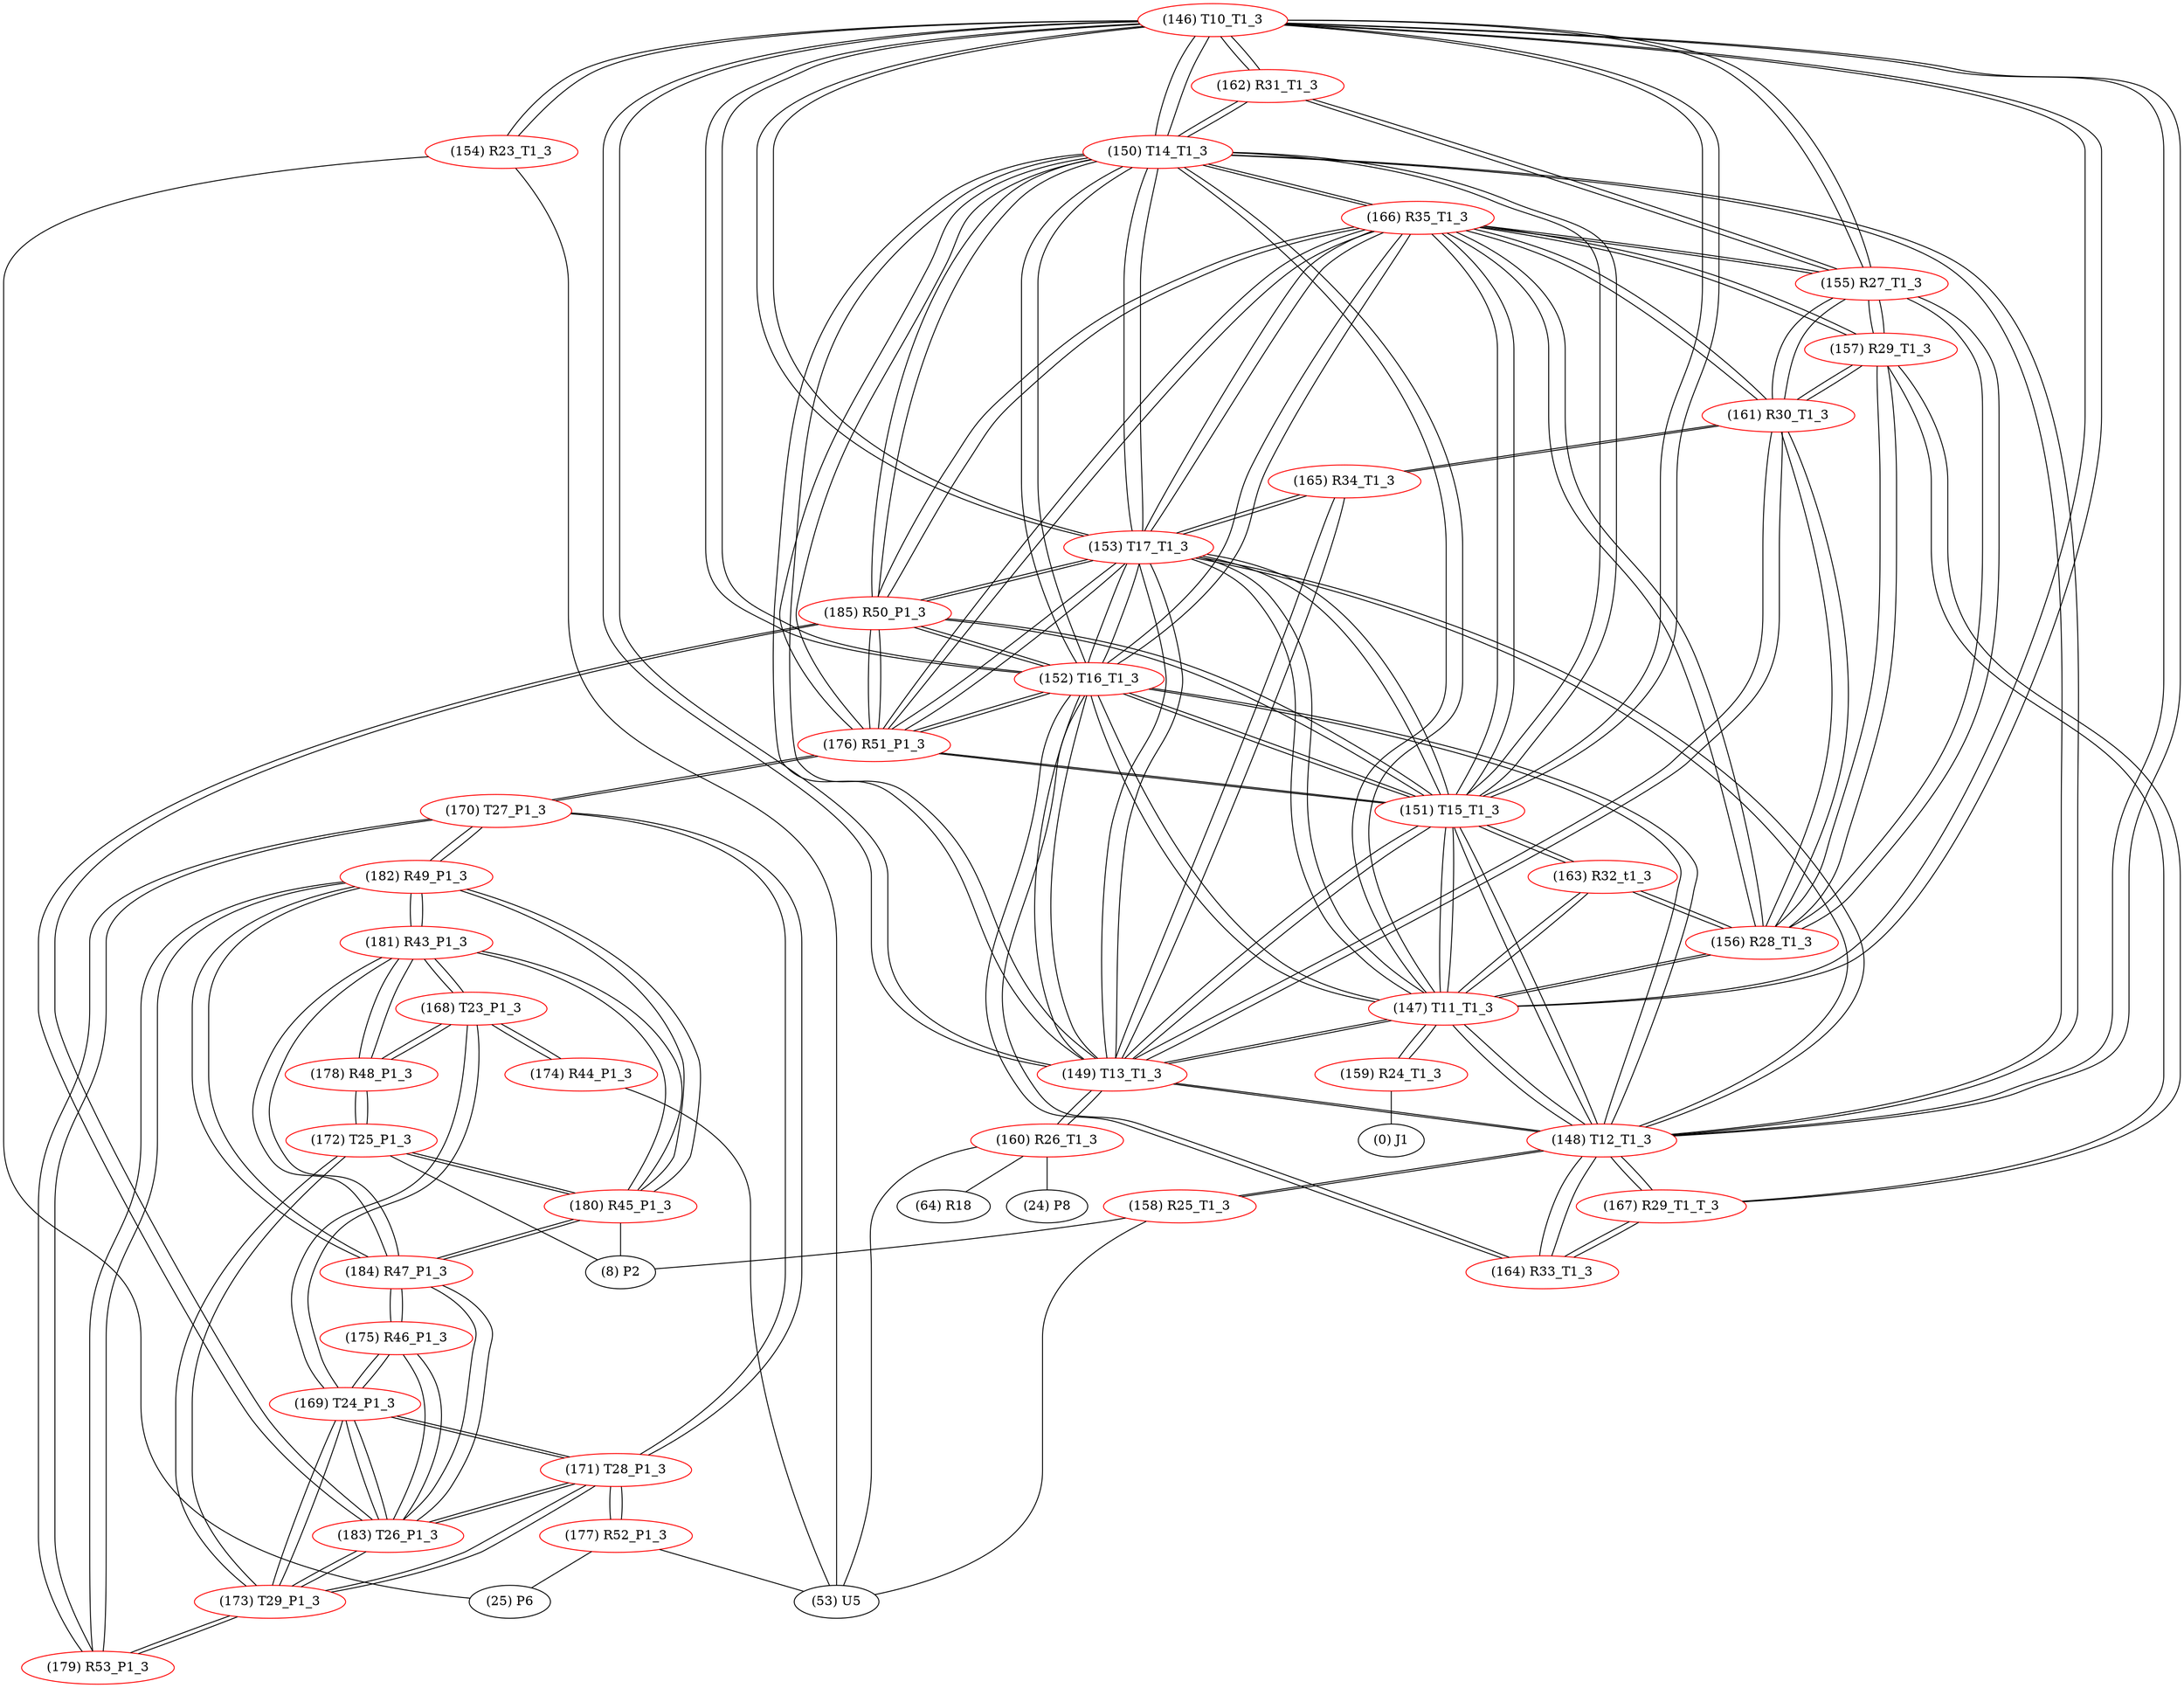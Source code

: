 graph {
	146 [label="(146) T10_T1_3" color=red]
	154 [label="(154) R23_T1_3"]
	162 [label="(162) R31_T1_3"]
	155 [label="(155) R27_T1_3"]
	152 [label="(152) T16_T1_3"]
	153 [label="(153) T17_T1_3"]
	151 [label="(151) T15_T1_3"]
	148 [label="(148) T12_T1_3"]
	150 [label="(150) T14_T1_3"]
	149 [label="(149) T13_T1_3"]
	147 [label="(147) T11_T1_3"]
	147 [label="(147) T11_T1_3" color=red]
	159 [label="(159) R24_T1_3"]
	156 [label="(156) R28_T1_3"]
	163 [label="(163) R32_t1_3"]
	146 [label="(146) T10_T1_3"]
	152 [label="(152) T16_T1_3"]
	153 [label="(153) T17_T1_3"]
	151 [label="(151) T15_T1_3"]
	148 [label="(148) T12_T1_3"]
	150 [label="(150) T14_T1_3"]
	149 [label="(149) T13_T1_3"]
	148 [label="(148) T12_T1_3" color=red]
	164 [label="(164) R33_T1_3"]
	167 [label="(167) R29_T1_T_3"]
	158 [label="(158) R25_T1_3"]
	146 [label="(146) T10_T1_3"]
	152 [label="(152) T16_T1_3"]
	153 [label="(153) T17_T1_3"]
	151 [label="(151) T15_T1_3"]
	150 [label="(150) T14_T1_3"]
	149 [label="(149) T13_T1_3"]
	147 [label="(147) T11_T1_3"]
	149 [label="(149) T13_T1_3" color=red]
	161 [label="(161) R30_T1_3"]
	165 [label="(165) R34_T1_3"]
	160 [label="(160) R26_T1_3"]
	146 [label="(146) T10_T1_3"]
	152 [label="(152) T16_T1_3"]
	153 [label="(153) T17_T1_3"]
	151 [label="(151) T15_T1_3"]
	148 [label="(148) T12_T1_3"]
	150 [label="(150) T14_T1_3"]
	147 [label="(147) T11_T1_3"]
	150 [label="(150) T14_T1_3" color=red]
	146 [label="(146) T10_T1_3"]
	152 [label="(152) T16_T1_3"]
	153 [label="(153) T17_T1_3"]
	151 [label="(151) T15_T1_3"]
	148 [label="(148) T12_T1_3"]
	149 [label="(149) T13_T1_3"]
	147 [label="(147) T11_T1_3"]
	162 [label="(162) R31_T1_3"]
	176 [label="(176) R51_P1_3"]
	185 [label="(185) R50_P1_3"]
	166 [label="(166) R35_T1_3"]
	151 [label="(151) T15_T1_3" color=red]
	163 [label="(163) R32_t1_3"]
	146 [label="(146) T10_T1_3"]
	152 [label="(152) T16_T1_3"]
	153 [label="(153) T17_T1_3"]
	148 [label="(148) T12_T1_3"]
	150 [label="(150) T14_T1_3"]
	149 [label="(149) T13_T1_3"]
	147 [label="(147) T11_T1_3"]
	176 [label="(176) R51_P1_3"]
	185 [label="(185) R50_P1_3"]
	166 [label="(166) R35_T1_3"]
	152 [label="(152) T16_T1_3" color=red]
	164 [label="(164) R33_T1_3"]
	146 [label="(146) T10_T1_3"]
	153 [label="(153) T17_T1_3"]
	151 [label="(151) T15_T1_3"]
	148 [label="(148) T12_T1_3"]
	150 [label="(150) T14_T1_3"]
	149 [label="(149) T13_T1_3"]
	147 [label="(147) T11_T1_3"]
	176 [label="(176) R51_P1_3"]
	185 [label="(185) R50_P1_3"]
	166 [label="(166) R35_T1_3"]
	153 [label="(153) T17_T1_3" color=red]
	165 [label="(165) R34_T1_3"]
	146 [label="(146) T10_T1_3"]
	152 [label="(152) T16_T1_3"]
	151 [label="(151) T15_T1_3"]
	148 [label="(148) T12_T1_3"]
	150 [label="(150) T14_T1_3"]
	149 [label="(149) T13_T1_3"]
	147 [label="(147) T11_T1_3"]
	176 [label="(176) R51_P1_3"]
	185 [label="(185) R50_P1_3"]
	166 [label="(166) R35_T1_3"]
	154 [label="(154) R23_T1_3" color=red]
	53 [label="(53) U5"]
	25 [label="(25) P6"]
	146 [label="(146) T10_T1_3"]
	155 [label="(155) R27_T1_3" color=red]
	161 [label="(161) R30_T1_3"]
	166 [label="(166) R35_T1_3"]
	157 [label="(157) R29_T1_3"]
	156 [label="(156) R28_T1_3"]
	146 [label="(146) T10_T1_3"]
	162 [label="(162) R31_T1_3"]
	156 [label="(156) R28_T1_3" color=red]
	161 [label="(161) R30_T1_3"]
	166 [label="(166) R35_T1_3"]
	157 [label="(157) R29_T1_3"]
	155 [label="(155) R27_T1_3"]
	147 [label="(147) T11_T1_3"]
	163 [label="(163) R32_t1_3"]
	157 [label="(157) R29_T1_3" color=red]
	161 [label="(161) R30_T1_3"]
	166 [label="(166) R35_T1_3"]
	156 [label="(156) R28_T1_3"]
	155 [label="(155) R27_T1_3"]
	167 [label="(167) R29_T1_T_3"]
	158 [label="(158) R25_T1_3" color=red]
	8 [label="(8) P2"]
	53 [label="(53) U5"]
	148 [label="(148) T12_T1_3"]
	159 [label="(159) R24_T1_3" color=red]
	0 [label="(0) J1"]
	147 [label="(147) T11_T1_3"]
	160 [label="(160) R26_T1_3" color=red]
	53 [label="(53) U5"]
	64 [label="(64) R18"]
	24 [label="(24) P8"]
	149 [label="(149) T13_T1_3"]
	161 [label="(161) R30_T1_3" color=red]
	166 [label="(166) R35_T1_3"]
	157 [label="(157) R29_T1_3"]
	156 [label="(156) R28_T1_3"]
	155 [label="(155) R27_T1_3"]
	165 [label="(165) R34_T1_3"]
	149 [label="(149) T13_T1_3"]
	162 [label="(162) R31_T1_3" color=red]
	146 [label="(146) T10_T1_3"]
	155 [label="(155) R27_T1_3"]
	150 [label="(150) T14_T1_3"]
	163 [label="(163) R32_t1_3" color=red]
	151 [label="(151) T15_T1_3"]
	147 [label="(147) T11_T1_3"]
	156 [label="(156) R28_T1_3"]
	164 [label="(164) R33_T1_3" color=red]
	152 [label="(152) T16_T1_3"]
	167 [label="(167) R29_T1_T_3"]
	148 [label="(148) T12_T1_3"]
	165 [label="(165) R34_T1_3" color=red]
	153 [label="(153) T17_T1_3"]
	161 [label="(161) R30_T1_3"]
	149 [label="(149) T13_T1_3"]
	166 [label="(166) R35_T1_3" color=red]
	161 [label="(161) R30_T1_3"]
	157 [label="(157) R29_T1_3"]
	156 [label="(156) R28_T1_3"]
	155 [label="(155) R27_T1_3"]
	176 [label="(176) R51_P1_3"]
	185 [label="(185) R50_P1_3"]
	153 [label="(153) T17_T1_3"]
	152 [label="(152) T16_T1_3"]
	151 [label="(151) T15_T1_3"]
	150 [label="(150) T14_T1_3"]
	167 [label="(167) R29_T1_T_3" color=red]
	164 [label="(164) R33_T1_3"]
	148 [label="(148) T12_T1_3"]
	157 [label="(157) R29_T1_3"]
	168 [label="(168) T23_P1_3" color=red]
	178 [label="(178) R48_P1_3"]
	181 [label="(181) R43_P1_3"]
	169 [label="(169) T24_P1_3"]
	174 [label="(174) R44_P1_3"]
	169 [label="(169) T24_P1_3" color=red]
	183 [label="(183) T26_P1_3"]
	173 [label="(173) T29_P1_3"]
	171 [label="(171) T28_P1_3"]
	175 [label="(175) R46_P1_3"]
	168 [label="(168) T23_P1_3"]
	170 [label="(170) T27_P1_3" color=red]
	176 [label="(176) R51_P1_3"]
	171 [label="(171) T28_P1_3"]
	179 [label="(179) R53_P1_3"]
	182 [label="(182) R49_P1_3"]
	171 [label="(171) T28_P1_3" color=red]
	183 [label="(183) T26_P1_3"]
	169 [label="(169) T24_P1_3"]
	173 [label="(173) T29_P1_3"]
	177 [label="(177) R52_P1_3"]
	170 [label="(170) T27_P1_3"]
	172 [label="(172) T25_P1_3" color=red]
	173 [label="(173) T29_P1_3"]
	178 [label="(178) R48_P1_3"]
	180 [label="(180) R45_P1_3"]
	8 [label="(8) P2"]
	173 [label="(173) T29_P1_3" color=red]
	183 [label="(183) T26_P1_3"]
	169 [label="(169) T24_P1_3"]
	171 [label="(171) T28_P1_3"]
	172 [label="(172) T25_P1_3"]
	179 [label="(179) R53_P1_3"]
	174 [label="(174) R44_P1_3" color=red]
	53 [label="(53) U5"]
	168 [label="(168) T23_P1_3"]
	175 [label="(175) R46_P1_3" color=red]
	183 [label="(183) T26_P1_3"]
	184 [label="(184) R47_P1_3"]
	169 [label="(169) T24_P1_3"]
	176 [label="(176) R51_P1_3" color=red]
	170 [label="(170) T27_P1_3"]
	185 [label="(185) R50_P1_3"]
	153 [label="(153) T17_T1_3"]
	166 [label="(166) R35_T1_3"]
	152 [label="(152) T16_T1_3"]
	151 [label="(151) T15_T1_3"]
	150 [label="(150) T14_T1_3"]
	177 [label="(177) R52_P1_3" color=red]
	53 [label="(53) U5"]
	25 [label="(25) P6"]
	171 [label="(171) T28_P1_3"]
	178 [label="(178) R48_P1_3" color=red]
	172 [label="(172) T25_P1_3"]
	168 [label="(168) T23_P1_3"]
	181 [label="(181) R43_P1_3"]
	179 [label="(179) R53_P1_3" color=red]
	173 [label="(173) T29_P1_3"]
	170 [label="(170) T27_P1_3"]
	182 [label="(182) R49_P1_3"]
	180 [label="(180) R45_P1_3" color=red]
	184 [label="(184) R47_P1_3"]
	181 [label="(181) R43_P1_3"]
	182 [label="(182) R49_P1_3"]
	172 [label="(172) T25_P1_3"]
	8 [label="(8) P2"]
	181 [label="(181) R43_P1_3" color=red]
	178 [label="(178) R48_P1_3"]
	168 [label="(168) T23_P1_3"]
	184 [label="(184) R47_P1_3"]
	180 [label="(180) R45_P1_3"]
	182 [label="(182) R49_P1_3"]
	182 [label="(182) R49_P1_3" color=red]
	184 [label="(184) R47_P1_3"]
	180 [label="(180) R45_P1_3"]
	181 [label="(181) R43_P1_3"]
	170 [label="(170) T27_P1_3"]
	179 [label="(179) R53_P1_3"]
	183 [label="(183) T26_P1_3" color=red]
	185 [label="(185) R50_P1_3"]
	169 [label="(169) T24_P1_3"]
	173 [label="(173) T29_P1_3"]
	171 [label="(171) T28_P1_3"]
	175 [label="(175) R46_P1_3"]
	184 [label="(184) R47_P1_3"]
	184 [label="(184) R47_P1_3" color=red]
	180 [label="(180) R45_P1_3"]
	181 [label="(181) R43_P1_3"]
	182 [label="(182) R49_P1_3"]
	183 [label="(183) T26_P1_3"]
	175 [label="(175) R46_P1_3"]
	185 [label="(185) R50_P1_3" color=red]
	183 [label="(183) T26_P1_3"]
	176 [label="(176) R51_P1_3"]
	153 [label="(153) T17_T1_3"]
	166 [label="(166) R35_T1_3"]
	152 [label="(152) T16_T1_3"]
	151 [label="(151) T15_T1_3"]
	150 [label="(150) T14_T1_3"]
	146 -- 154
	146 -- 162
	146 -- 155
	146 -- 152
	146 -- 153
	146 -- 151
	146 -- 148
	146 -- 150
	146 -- 149
	146 -- 147
	147 -- 159
	147 -- 156
	147 -- 163
	147 -- 146
	147 -- 152
	147 -- 153
	147 -- 151
	147 -- 148
	147 -- 150
	147 -- 149
	148 -- 164
	148 -- 167
	148 -- 158
	148 -- 146
	148 -- 152
	148 -- 153
	148 -- 151
	148 -- 150
	148 -- 149
	148 -- 147
	149 -- 161
	149 -- 165
	149 -- 160
	149 -- 146
	149 -- 152
	149 -- 153
	149 -- 151
	149 -- 148
	149 -- 150
	149 -- 147
	150 -- 146
	150 -- 152
	150 -- 153
	150 -- 151
	150 -- 148
	150 -- 149
	150 -- 147
	150 -- 162
	150 -- 176
	150 -- 185
	150 -- 166
	151 -- 163
	151 -- 146
	151 -- 152
	151 -- 153
	151 -- 148
	151 -- 150
	151 -- 149
	151 -- 147
	151 -- 176
	151 -- 185
	151 -- 166
	152 -- 164
	152 -- 146
	152 -- 153
	152 -- 151
	152 -- 148
	152 -- 150
	152 -- 149
	152 -- 147
	152 -- 176
	152 -- 185
	152 -- 166
	153 -- 165
	153 -- 146
	153 -- 152
	153 -- 151
	153 -- 148
	153 -- 150
	153 -- 149
	153 -- 147
	153 -- 176
	153 -- 185
	153 -- 166
	154 -- 53
	154 -- 25
	154 -- 146
	155 -- 161
	155 -- 166
	155 -- 157
	155 -- 156
	155 -- 146
	155 -- 162
	156 -- 161
	156 -- 166
	156 -- 157
	156 -- 155
	156 -- 147
	156 -- 163
	157 -- 161
	157 -- 166
	157 -- 156
	157 -- 155
	157 -- 167
	158 -- 8
	158 -- 53
	158 -- 148
	159 -- 0
	159 -- 147
	160 -- 53
	160 -- 64
	160 -- 24
	160 -- 149
	161 -- 166
	161 -- 157
	161 -- 156
	161 -- 155
	161 -- 165
	161 -- 149
	162 -- 146
	162 -- 155
	162 -- 150
	163 -- 151
	163 -- 147
	163 -- 156
	164 -- 152
	164 -- 167
	164 -- 148
	165 -- 153
	165 -- 161
	165 -- 149
	166 -- 161
	166 -- 157
	166 -- 156
	166 -- 155
	166 -- 176
	166 -- 185
	166 -- 153
	166 -- 152
	166 -- 151
	166 -- 150
	167 -- 164
	167 -- 148
	167 -- 157
	168 -- 178
	168 -- 181
	168 -- 169
	168 -- 174
	169 -- 183
	169 -- 173
	169 -- 171
	169 -- 175
	169 -- 168
	170 -- 176
	170 -- 171
	170 -- 179
	170 -- 182
	171 -- 183
	171 -- 169
	171 -- 173
	171 -- 177
	171 -- 170
	172 -- 173
	172 -- 178
	172 -- 180
	172 -- 8
	173 -- 183
	173 -- 169
	173 -- 171
	173 -- 172
	173 -- 179
	174 -- 53
	174 -- 168
	175 -- 183
	175 -- 184
	175 -- 169
	176 -- 170
	176 -- 185
	176 -- 153
	176 -- 166
	176 -- 152
	176 -- 151
	176 -- 150
	177 -- 53
	177 -- 25
	177 -- 171
	178 -- 172
	178 -- 168
	178 -- 181
	179 -- 173
	179 -- 170
	179 -- 182
	180 -- 184
	180 -- 181
	180 -- 182
	180 -- 172
	180 -- 8
	181 -- 178
	181 -- 168
	181 -- 184
	181 -- 180
	181 -- 182
	182 -- 184
	182 -- 180
	182 -- 181
	182 -- 170
	182 -- 179
	183 -- 185
	183 -- 169
	183 -- 173
	183 -- 171
	183 -- 175
	183 -- 184
	184 -- 180
	184 -- 181
	184 -- 182
	184 -- 183
	184 -- 175
	185 -- 183
	185 -- 176
	185 -- 153
	185 -- 166
	185 -- 152
	185 -- 151
	185 -- 150
}